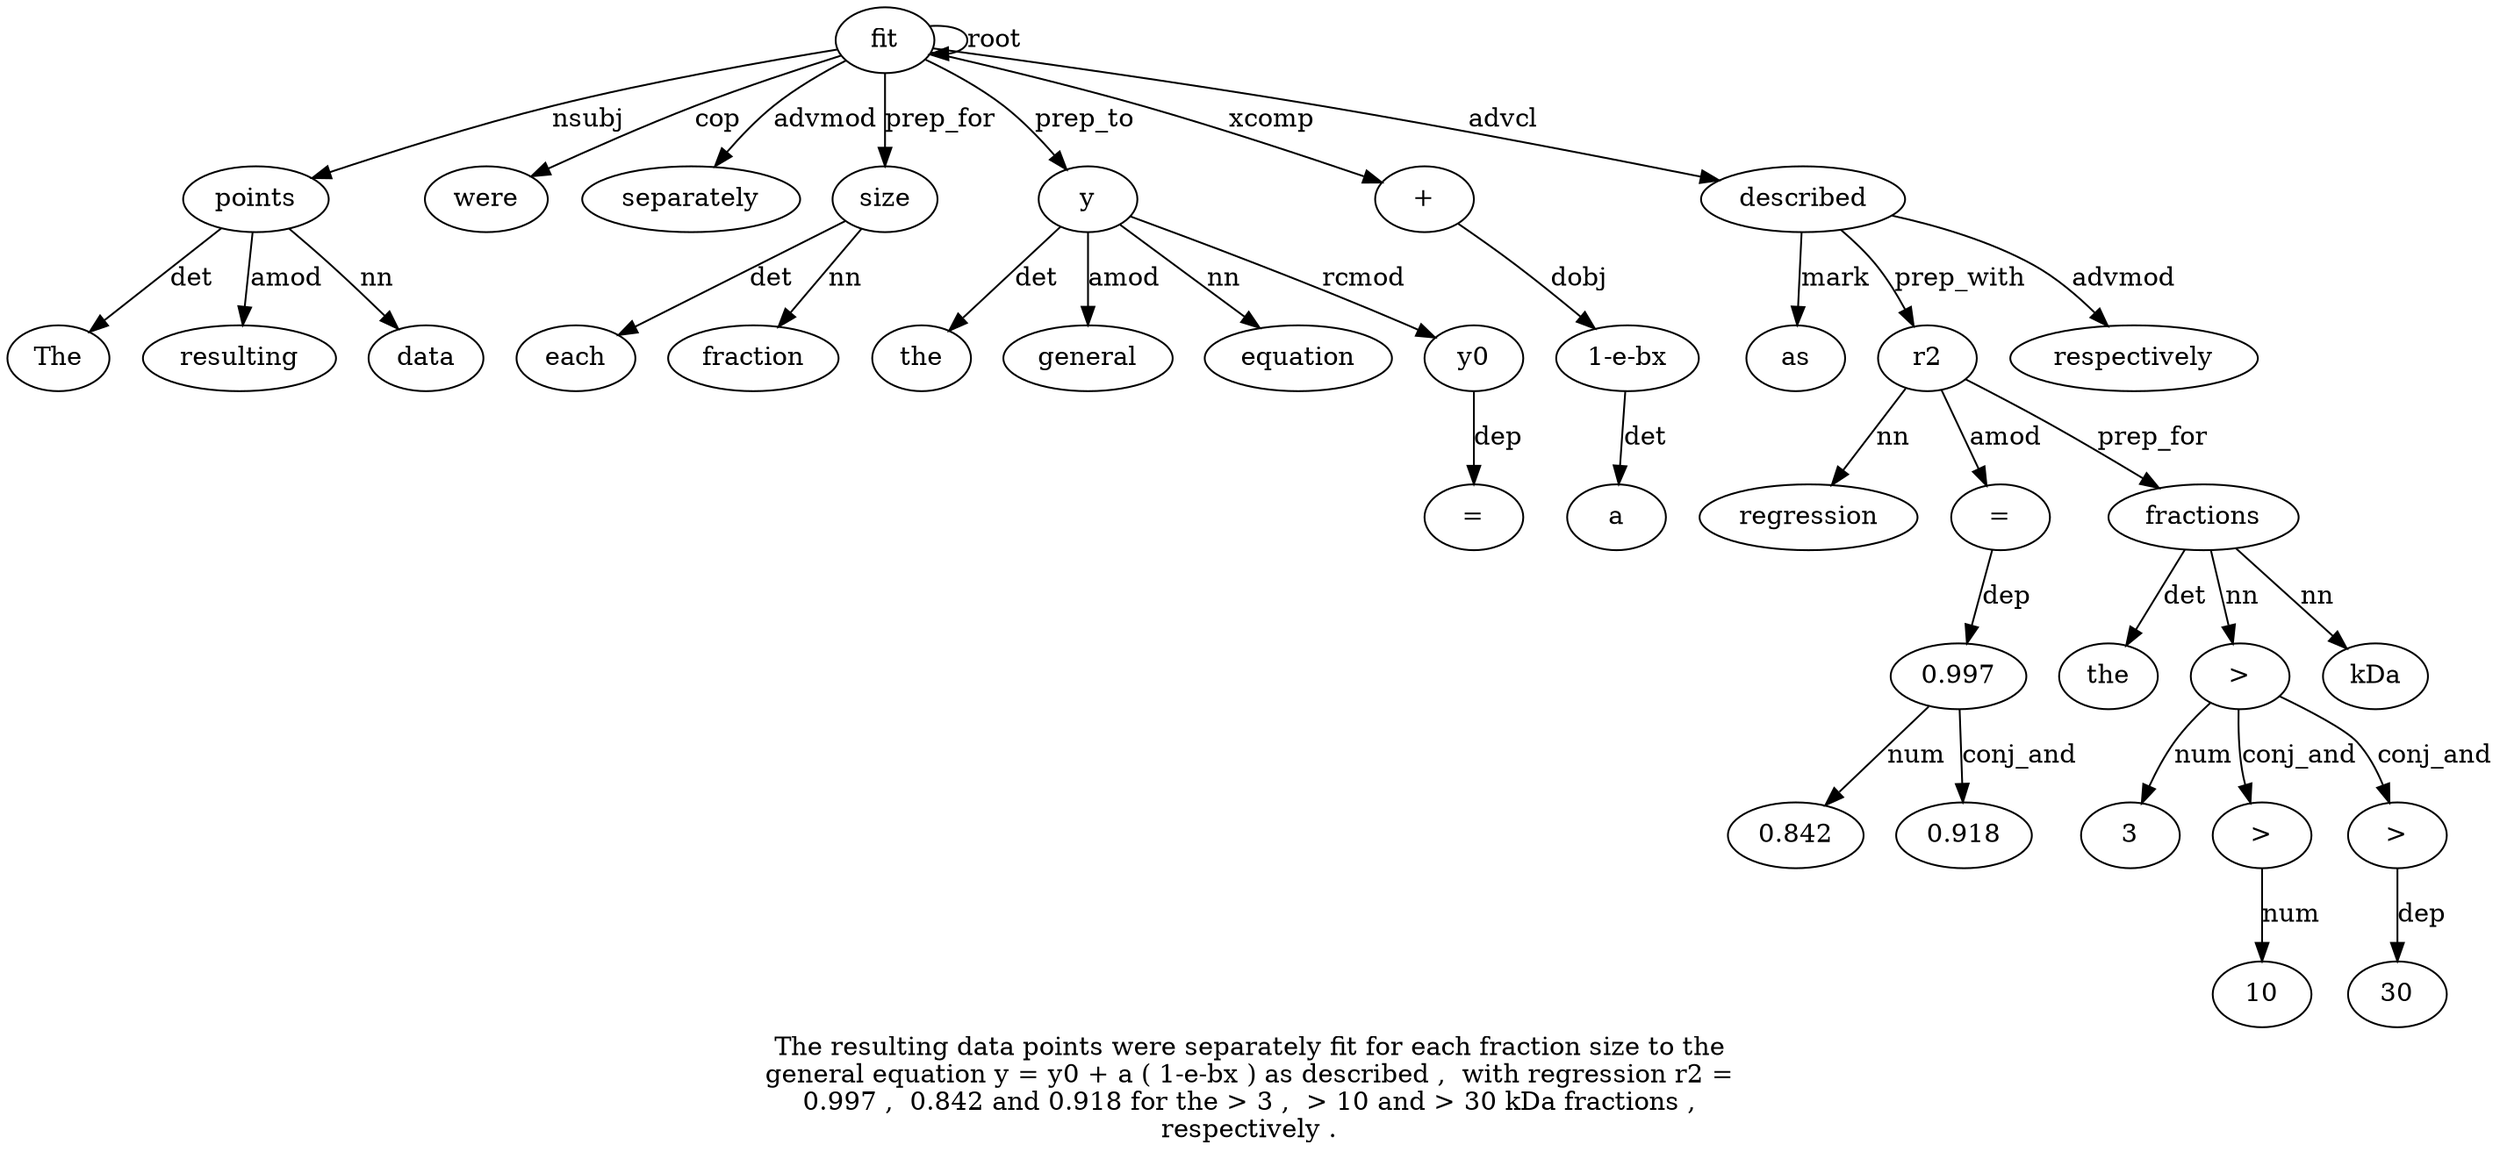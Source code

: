 digraph "The resulting data points were separately fit for each fraction size to the general equation y = y0 + a ( 1-e-bx ) as described ,  with regression r2 = 0.997 ,  0.842 and 0.918 for the > 3 ,  > 10 and > 30 kDa fractions ,  respectively ." {
label="The resulting data points were separately fit for each fraction size to the
general equation y = y0 + a ( 1-e-bx ) as described ,  with regression r2 =
0.997 ,  0.842 and 0.918 for the > 3 ,  > 10 and > 30 kDa fractions ,
respectively .";
points4 [style=filled, fillcolor=white, label=points];
The1 [style=filled, fillcolor=white, label=The];
points4 -> The1  [label=det];
resulting2 [style=filled, fillcolor=white, label=resulting];
points4 -> resulting2  [label=amod];
data3 [style=filled, fillcolor=white, label=data];
points4 -> data3  [label=nn];
fit7 [style=filled, fillcolor=white, label=fit];
fit7 -> points4  [label=nsubj];
were5 [style=filled, fillcolor=white, label=were];
fit7 -> were5  [label=cop];
separately6 [style=filled, fillcolor=white, label=separately];
fit7 -> separately6  [label=advmod];
fit7 -> fit7  [label=root];
size11 [style=filled, fillcolor=white, label=size];
each9 [style=filled, fillcolor=white, label=each];
size11 -> each9  [label=det];
fraction10 [style=filled, fillcolor=white, label=fraction];
size11 -> fraction10  [label=nn];
fit7 -> size11  [label=prep_for];
y16 [style=filled, fillcolor=white, label=y];
the13 [style=filled, fillcolor=white, label=the];
y16 -> the13  [label=det];
general14 [style=filled, fillcolor=white, label=general];
y16 -> general14  [label=amod];
equation15 [style=filled, fillcolor=white, label=equation];
y16 -> equation15  [label=nn];
fit7 -> y16  [label=prep_to];
y018 [style=filled, fillcolor=white, label=y0];
"=17" [style=filled, fillcolor=white, label="="];
y018 -> "=17"  [label=dep];
y16 -> y018  [label=rcmod];
"+19" [style=filled, fillcolor=white, label="+"];
fit7 -> "+19"  [label=xcomp];
"1-e-bx22" [style=filled, fillcolor=white, label="1-e-bx"];
a20 [style=filled, fillcolor=white, label=a];
"1-e-bx22" -> a20  [label=det];
"+19" -> "1-e-bx22"  [label=dobj];
described25 [style=filled, fillcolor=white, label=described];
as24 [style=filled, fillcolor=white, label=as];
described25 -> as24  [label=mark];
fit7 -> described25  [label=advcl];
r229 [style=filled, fillcolor=white, label=r2];
regression28 [style=filled, fillcolor=white, label=regression];
r229 -> regression28  [label=nn];
described25 -> r229  [label=prep_with];
"=30" [style=filled, fillcolor=white, label="="];
r229 -> "=30"  [label=amod];
"0.99731" [style=filled, fillcolor=white, label="0.997"];
"=30" -> "0.99731"  [label=dep];
"0.84233" [style=filled, fillcolor=white, label="0.842"];
"0.99731" -> "0.84233"  [label=num];
"0.91835" [style=filled, fillcolor=white, label="0.918"];
"0.99731" -> "0.91835"  [label=conj_and];
fractions47 [style=filled, fillcolor=white, label=fractions];
the37 [style=filled, fillcolor=white, label=the];
fractions47 -> the37  [label=det];
">38" [style=filled, fillcolor=white, label=">"];
fractions47 -> ">38"  [label=nn];
339 [style=filled, fillcolor=white, label=3];
">38" -> 339  [label=num];
">41" [style=filled, fillcolor=white, label=">"];
">38" -> ">41"  [label=conj_and];
1042 [style=filled, fillcolor=white, label=10];
">41" -> 1042  [label=num];
">44" [style=filled, fillcolor=white, label=">"];
">38" -> ">44"  [label=conj_and];
3045 [style=filled, fillcolor=white, label=30];
">44" -> 3045  [label=dep];
kDa46 [style=filled, fillcolor=white, label=kDa];
fractions47 -> kDa46  [label=nn];
r229 -> fractions47  [label=prep_for];
respectively49 [style=filled, fillcolor=white, label=respectively];
described25 -> respectively49  [label=advmod];
}
